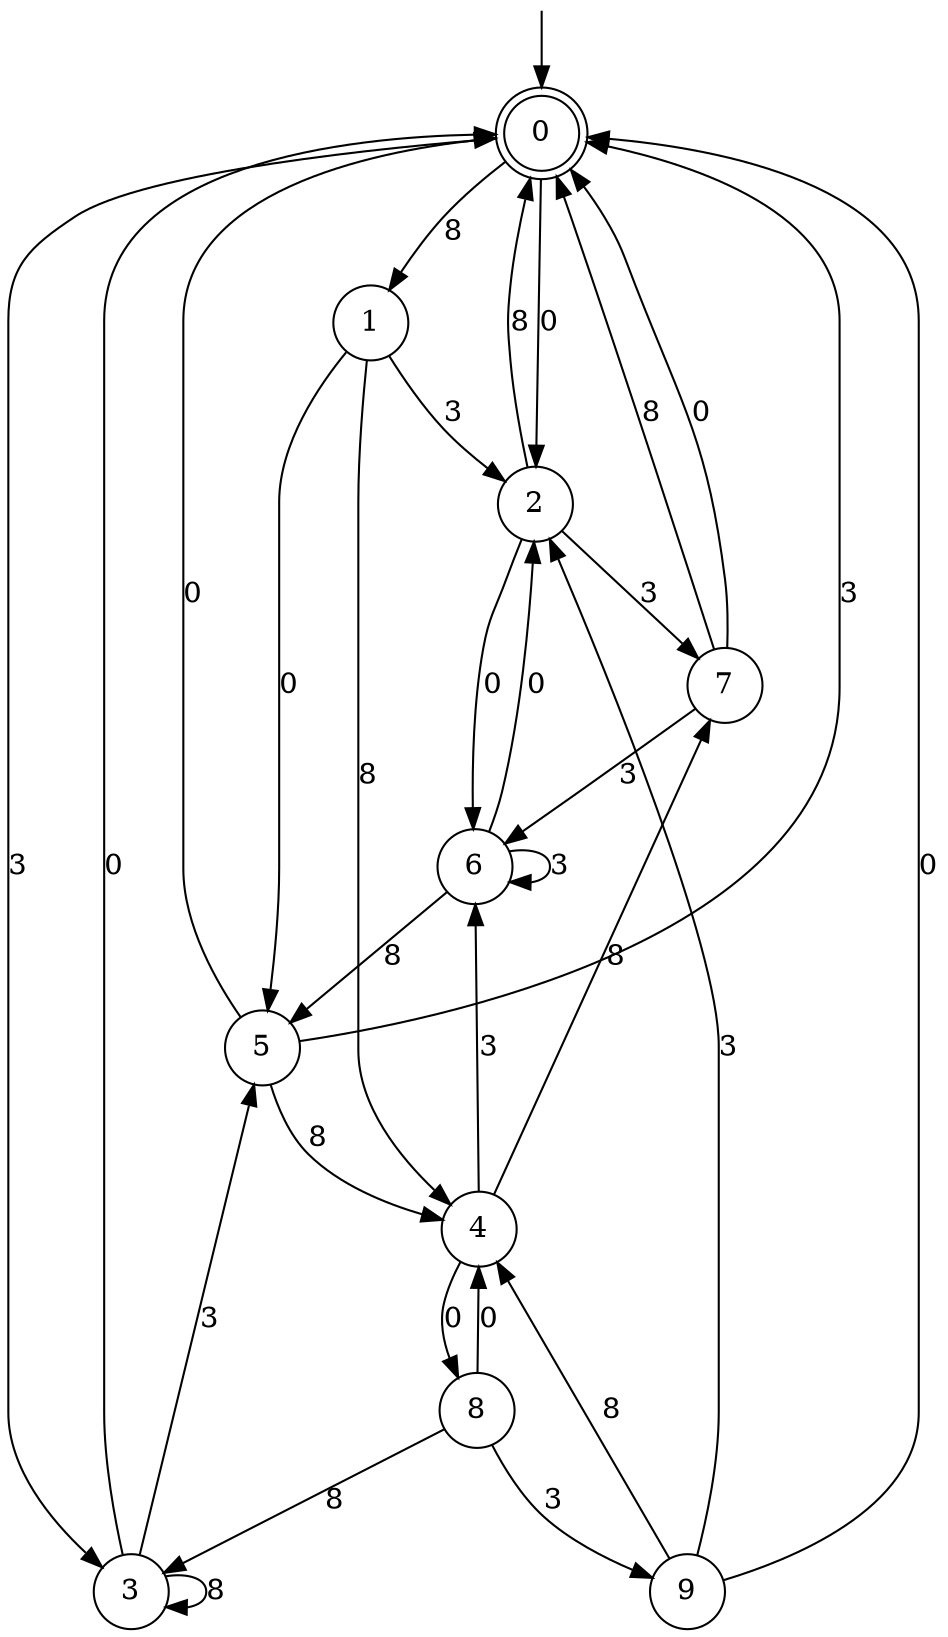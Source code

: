 digraph g {

	s0 [shape="doublecircle" label="0"];
	s1 [shape="circle" label="1"];
	s2 [shape="circle" label="2"];
	s3 [shape="circle" label="3"];
	s4 [shape="circle" label="4"];
	s5 [shape="circle" label="5"];
	s6 [shape="circle" label="6"];
	s7 [shape="circle" label="7"];
	s8 [shape="circle" label="8"];
	s9 [shape="circle" label="9"];
	s0 -> s1 [label="8"];
	s0 -> s2 [label="0"];
	s0 -> s3 [label="3"];
	s1 -> s4 [label="8"];
	s1 -> s5 [label="0"];
	s1 -> s2 [label="3"];
	s2 -> s0 [label="8"];
	s2 -> s6 [label="0"];
	s2 -> s7 [label="3"];
	s3 -> s3 [label="8"];
	s3 -> s0 [label="0"];
	s3 -> s5 [label="3"];
	s4 -> s7 [label="8"];
	s4 -> s8 [label="0"];
	s4 -> s6 [label="3"];
	s5 -> s4 [label="8"];
	s5 -> s0 [label="0"];
	s5 -> s0 [label="3"];
	s6 -> s5 [label="8"];
	s6 -> s2 [label="0"];
	s6 -> s6 [label="3"];
	s7 -> s0 [label="8"];
	s7 -> s0 [label="0"];
	s7 -> s6 [label="3"];
	s8 -> s3 [label="8"];
	s8 -> s4 [label="0"];
	s8 -> s9 [label="3"];
	s9 -> s4 [label="8"];
	s9 -> s0 [label="0"];
	s9 -> s2 [label="3"];

__start0 [label="" shape="none" width="0" height="0"];
__start0 -> s0;

}
